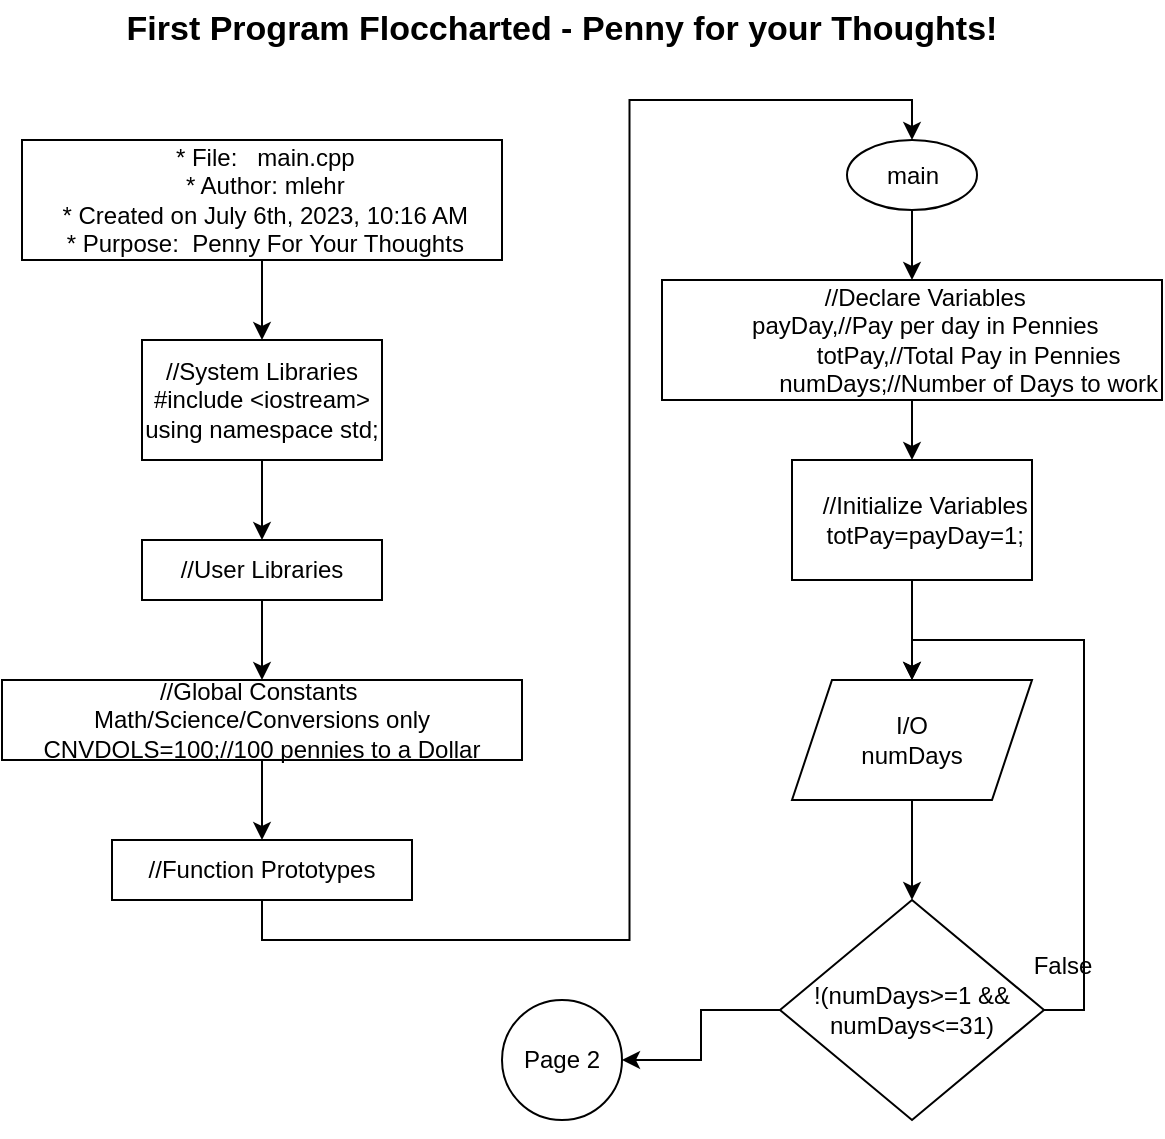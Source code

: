 <mxfile version="21.6.1" type="device" pages="2">
  <diagram name="Page-1" id="fgq7HhjDHoDAMx3-RckN">
    <mxGraphModel dx="640" dy="454" grid="1" gridSize="10" guides="1" tooltips="1" connect="1" arrows="1" fold="1" page="1" pageScale="1" pageWidth="850" pageHeight="1100" math="0" shadow="0">
      <root>
        <mxCell id="0" />
        <mxCell id="1" parent="0" />
        <mxCell id="raskpJbHZ8wxKW6tVWIK-4" style="edgeStyle=orthogonalEdgeStyle;rounded=0;orthogonalLoop=1;jettySize=auto;html=1;exitX=0.5;exitY=1;exitDx=0;exitDy=0;entryX=0.5;entryY=0;entryDx=0;entryDy=0;" parent="1" source="raskpJbHZ8wxKW6tVWIK-1" target="raskpJbHZ8wxKW6tVWIK-2" edge="1">
          <mxGeometry relative="1" as="geometry" />
        </mxCell>
        <mxCell id="raskpJbHZ8wxKW6tVWIK-1" value="&lt;div&gt;&amp;nbsp;* File:&amp;nbsp; &amp;nbsp;main.cpp&lt;/div&gt;&lt;div&gt;&amp;nbsp;* Author: mlehr&lt;/div&gt;&lt;div&gt;&amp;nbsp;* Created on July 6th, 2023, 10:16 AM&lt;/div&gt;&lt;div&gt;&amp;nbsp;* Purpose:&amp;nbsp; Penny For Your Thoughts&lt;/div&gt;" style="rounded=0;whiteSpace=wrap;html=1;" parent="1" vertex="1">
          <mxGeometry x="40" y="80" width="240" height="60" as="geometry" />
        </mxCell>
        <mxCell id="raskpJbHZ8wxKW6tVWIK-6" style="edgeStyle=orthogonalEdgeStyle;rounded=0;orthogonalLoop=1;jettySize=auto;html=1;exitX=0.5;exitY=1;exitDx=0;exitDy=0;entryX=0.5;entryY=0;entryDx=0;entryDy=0;" parent="1" source="raskpJbHZ8wxKW6tVWIK-2" target="raskpJbHZ8wxKW6tVWIK-5" edge="1">
          <mxGeometry relative="1" as="geometry" />
        </mxCell>
        <mxCell id="raskpJbHZ8wxKW6tVWIK-2" value="&lt;div&gt;//System Libraries&lt;/div&gt;&lt;div&gt;#include &amp;lt;iostream&amp;gt;&lt;/div&gt;&lt;div&gt;using namespace std;&lt;/div&gt;" style="rounded=0;whiteSpace=wrap;html=1;" parent="1" vertex="1">
          <mxGeometry x="100" y="180" width="120" height="60" as="geometry" />
        </mxCell>
        <mxCell id="raskpJbHZ8wxKW6tVWIK-8" style="edgeStyle=orthogonalEdgeStyle;rounded=0;orthogonalLoop=1;jettySize=auto;html=1;exitX=0.5;exitY=1;exitDx=0;exitDy=0;entryX=0.5;entryY=0;entryDx=0;entryDy=0;" parent="1" source="raskpJbHZ8wxKW6tVWIK-5" target="raskpJbHZ8wxKW6tVWIK-7" edge="1">
          <mxGeometry relative="1" as="geometry" />
        </mxCell>
        <mxCell id="raskpJbHZ8wxKW6tVWIK-5" value="//User Libraries" style="rounded=0;whiteSpace=wrap;html=1;" parent="1" vertex="1">
          <mxGeometry x="100" y="280" width="120" height="30" as="geometry" />
        </mxCell>
        <mxCell id="raskpJbHZ8wxKW6tVWIK-11" style="edgeStyle=orthogonalEdgeStyle;rounded=0;orthogonalLoop=1;jettySize=auto;html=1;exitX=0.5;exitY=1;exitDx=0;exitDy=0;entryX=0.5;entryY=0;entryDx=0;entryDy=0;" parent="1" source="raskpJbHZ8wxKW6tVWIK-7" target="raskpJbHZ8wxKW6tVWIK-9" edge="1">
          <mxGeometry relative="1" as="geometry" />
        </mxCell>
        <mxCell id="raskpJbHZ8wxKW6tVWIK-7" value="&lt;div&gt;//Global Constants&amp;nbsp;&lt;/div&gt;&lt;div&gt;Math/Science/Conversions only&lt;/div&gt;&lt;div&gt;CNVDOLS=100;//100 pennies to a Dollar&lt;/div&gt;" style="rounded=0;whiteSpace=wrap;html=1;" parent="1" vertex="1">
          <mxGeometry x="30" y="350" width="260" height="40" as="geometry" />
        </mxCell>
        <mxCell id="iiXc8tWTrxgLQF-nSlJ7-3" style="edgeStyle=orthogonalEdgeStyle;rounded=0;orthogonalLoop=1;jettySize=auto;html=1;exitX=0.5;exitY=1;exitDx=0;exitDy=0;entryX=0;entryY=0.5;entryDx=0;entryDy=0;" edge="1" parent="1" source="raskpJbHZ8wxKW6tVWIK-9" target="raskpJbHZ8wxKW6tVWIK-12">
          <mxGeometry relative="1" as="geometry" />
        </mxCell>
        <mxCell id="raskpJbHZ8wxKW6tVWIK-9" value="//Function Prototypes" style="rounded=0;whiteSpace=wrap;html=1;" parent="1" vertex="1">
          <mxGeometry x="85" y="430" width="150" height="30" as="geometry" />
        </mxCell>
        <mxCell id="iiXc8tWTrxgLQF-nSlJ7-2" style="edgeStyle=orthogonalEdgeStyle;rounded=0;orthogonalLoop=1;jettySize=auto;html=1;exitX=1;exitY=0.5;exitDx=0;exitDy=0;entryX=0.5;entryY=0;entryDx=0;entryDy=0;" edge="1" parent="1" source="raskpJbHZ8wxKW6tVWIK-12" target="iiXc8tWTrxgLQF-nSlJ7-1">
          <mxGeometry relative="1" as="geometry" />
        </mxCell>
        <mxCell id="raskpJbHZ8wxKW6tVWIK-12" value="main" style="ellipse;whiteSpace=wrap;html=1;direction=south;" parent="1" vertex="1">
          <mxGeometry x="452.5" y="80" width="65" height="35" as="geometry" />
        </mxCell>
        <mxCell id="raskpJbHZ8wxKW6tVWIK-14" value="&lt;b&gt;&lt;font style=&quot;font-size: 17px;&quot;&gt;First Program Floccharted - Penny for your Thoughts!&lt;/font&gt;&lt;/b&gt;" style="text;html=1;strokeColor=none;fillColor=none;align=center;verticalAlign=middle;whiteSpace=wrap;rounded=0;" parent="1" vertex="1">
          <mxGeometry x="80" y="10" width="460" height="30" as="geometry" />
        </mxCell>
        <mxCell id="iiXc8tWTrxgLQF-nSlJ7-5" style="edgeStyle=orthogonalEdgeStyle;rounded=0;orthogonalLoop=1;jettySize=auto;html=1;exitX=0.5;exitY=1;exitDx=0;exitDy=0;entryX=0.5;entryY=0;entryDx=0;entryDy=0;" edge="1" parent="1" source="iiXc8tWTrxgLQF-nSlJ7-1" target="iiXc8tWTrxgLQF-nSlJ7-4">
          <mxGeometry relative="1" as="geometry" />
        </mxCell>
        <mxCell id="iiXc8tWTrxgLQF-nSlJ7-1" value="&lt;div&gt;&amp;nbsp; &amp;nbsp; //Declare Variables&lt;/div&gt;&lt;div&gt;&amp;nbsp; &amp;nbsp; payDay,//Pay per day in Pennies&lt;/div&gt;&lt;div&gt;&amp;nbsp; &amp;nbsp; &amp;nbsp; &amp;nbsp; &amp;nbsp; &amp;nbsp; &amp;nbsp; &amp;nbsp; &amp;nbsp;totPay,//Total Pay in Pennies&lt;/div&gt;&lt;div&gt;&amp;nbsp; &amp;nbsp; &amp;nbsp; &amp;nbsp; &amp;nbsp; &amp;nbsp; &amp;nbsp; &amp;nbsp; &amp;nbsp;numDays;//Number of Days to work&lt;/div&gt;" style="rounded=0;whiteSpace=wrap;html=1;align=center;" vertex="1" parent="1">
          <mxGeometry x="360" y="150" width="250" height="60" as="geometry" />
        </mxCell>
        <mxCell id="iiXc8tWTrxgLQF-nSlJ7-8" style="edgeStyle=orthogonalEdgeStyle;rounded=0;orthogonalLoop=1;jettySize=auto;html=1;exitX=0.5;exitY=1;exitDx=0;exitDy=0;entryX=0.5;entryY=0;entryDx=0;entryDy=0;" edge="1" parent="1" source="iiXc8tWTrxgLQF-nSlJ7-4" target="iiXc8tWTrxgLQF-nSlJ7-6">
          <mxGeometry relative="1" as="geometry" />
        </mxCell>
        <mxCell id="iiXc8tWTrxgLQF-nSlJ7-4" value="&lt;div&gt;&amp;nbsp; &amp;nbsp; //Initialize Variables&lt;/div&gt;&lt;div&gt;&amp;nbsp; &amp;nbsp; totPay=payDay=1;&lt;/div&gt;" style="rounded=0;whiteSpace=wrap;html=1;" vertex="1" parent="1">
          <mxGeometry x="425" y="240" width="120" height="60" as="geometry" />
        </mxCell>
        <mxCell id="iiXc8tWTrxgLQF-nSlJ7-10" style="edgeStyle=orthogonalEdgeStyle;rounded=0;orthogonalLoop=1;jettySize=auto;html=1;exitX=0.5;exitY=1;exitDx=0;exitDy=0;entryX=0.5;entryY=0;entryDx=0;entryDy=0;" edge="1" parent="1" source="iiXc8tWTrxgLQF-nSlJ7-6" target="iiXc8tWTrxgLQF-nSlJ7-9">
          <mxGeometry relative="1" as="geometry" />
        </mxCell>
        <mxCell id="iiXc8tWTrxgLQF-nSlJ7-6" value="I/O&lt;br&gt;numDays" style="shape=parallelogram;perimeter=parallelogramPerimeter;whiteSpace=wrap;html=1;fixedSize=1;" vertex="1" parent="1">
          <mxGeometry x="425" y="350" width="120" height="60" as="geometry" />
        </mxCell>
        <mxCell id="iiXc8tWTrxgLQF-nSlJ7-12" style="edgeStyle=orthogonalEdgeStyle;rounded=0;orthogonalLoop=1;jettySize=auto;html=1;exitX=1;exitY=0.5;exitDx=0;exitDy=0;entryX=0.5;entryY=0;entryDx=0;entryDy=0;" edge="1" parent="1" source="iiXc8tWTrxgLQF-nSlJ7-9" target="iiXc8tWTrxgLQF-nSlJ7-6">
          <mxGeometry relative="1" as="geometry" />
        </mxCell>
        <mxCell id="1_mrWgJNQFeD1ea0VdYQ-2" style="edgeStyle=orthogonalEdgeStyle;rounded=0;orthogonalLoop=1;jettySize=auto;html=1;exitX=0;exitY=0.5;exitDx=0;exitDy=0;entryX=1;entryY=0.5;entryDx=0;entryDy=0;" edge="1" parent="1" source="iiXc8tWTrxgLQF-nSlJ7-9" target="1_mrWgJNQFeD1ea0VdYQ-1">
          <mxGeometry relative="1" as="geometry" />
        </mxCell>
        <mxCell id="iiXc8tWTrxgLQF-nSlJ7-9" value="!(numDays&amp;gt;=1 &amp;amp;&amp;amp; numDays&amp;lt;=31)" style="rhombus;whiteSpace=wrap;html=1;" vertex="1" parent="1">
          <mxGeometry x="419" y="460" width="132" height="110" as="geometry" />
        </mxCell>
        <mxCell id="iiXc8tWTrxgLQF-nSlJ7-11" value="False" style="text;html=1;align=center;verticalAlign=middle;resizable=0;points=[];autosize=1;strokeColor=none;fillColor=none;" vertex="1" parent="1">
          <mxGeometry x="535" y="478" width="50" height="30" as="geometry" />
        </mxCell>
        <mxCell id="1_mrWgJNQFeD1ea0VdYQ-1" value="Page 2" style="ellipse;whiteSpace=wrap;html=1;aspect=fixed;" vertex="1" parent="1">
          <mxGeometry x="280" y="510" width="60" height="60" as="geometry" />
        </mxCell>
        <mxCell id="1_mrWgJNQFeD1ea0VdYQ-3" style="edgeStyle=orthogonalEdgeStyle;rounded=0;orthogonalLoop=1;jettySize=auto;html=1;exitX=0.5;exitY=1;exitDx=0;exitDy=0;" edge="1" parent="1" source="1_mrWgJNQFeD1ea0VdYQ-1" target="1_mrWgJNQFeD1ea0VdYQ-1">
          <mxGeometry relative="1" as="geometry" />
        </mxCell>
      </root>
    </mxGraphModel>
  </diagram>
  <diagram id="gu75C9IRzxsWrOoVLcol" name="Page-2">
    <mxGraphModel dx="640" dy="454" grid="1" gridSize="10" guides="1" tooltips="1" connect="1" arrows="1" fold="1" page="1" pageScale="1" pageWidth="850" pageHeight="1100" math="0" shadow="0">
      <root>
        <mxCell id="0" />
        <mxCell id="1" parent="0" />
        <mxCell id="ohwEIfDrEkhRl0RR04H0-3" style="edgeStyle=orthogonalEdgeStyle;rounded=0;orthogonalLoop=1;jettySize=auto;html=1;exitX=0.5;exitY=1;exitDx=0;exitDy=0;entryX=0.5;entryY=0;entryDx=0;entryDy=0;" edge="1" parent="1" source="ohwEIfDrEkhRl0RR04H0-1" target="ohwEIfDrEkhRl0RR04H0-2">
          <mxGeometry relative="1" as="geometry" />
        </mxCell>
        <mxCell id="ohwEIfDrEkhRl0RR04H0-1" value="Page 2" style="ellipse;whiteSpace=wrap;html=1;aspect=fixed;" vertex="1" parent="1">
          <mxGeometry x="300" y="40" width="60" height="60" as="geometry" />
        </mxCell>
        <mxCell id="ohwEIfDrEkhRl0RR04H0-5" style="edgeStyle=orthogonalEdgeStyle;rounded=0;orthogonalLoop=1;jettySize=auto;html=1;exitX=0.5;exitY=1;exitDx=0;exitDy=0;entryX=0.5;entryY=0;entryDx=0;entryDy=0;" edge="1" parent="1" source="ohwEIfDrEkhRl0RR04H0-2" target="ohwEIfDrEkhRl0RR04H0-4">
          <mxGeometry relative="1" as="geometry" />
        </mxCell>
        <mxCell id="ohwEIfDrEkhRl0RR04H0-2" value="int nDays=2" style="rounded=0;whiteSpace=wrap;html=1;" vertex="1" parent="1">
          <mxGeometry x="270" y="140" width="120" height="30" as="geometry" />
        </mxCell>
        <mxCell id="ohwEIfDrEkhRl0RR04H0-7" style="edgeStyle=orthogonalEdgeStyle;rounded=0;orthogonalLoop=1;jettySize=auto;html=1;exitX=1;exitY=0.5;exitDx=0;exitDy=0;entryX=0;entryY=0.5;entryDx=0;entryDy=0;" edge="1" parent="1" source="ohwEIfDrEkhRl0RR04H0-4" target="ohwEIfDrEkhRl0RR04H0-6">
          <mxGeometry relative="1" as="geometry" />
        </mxCell>
        <mxCell id="ohwEIfDrEkhRl0RR04H0-13" style="edgeStyle=orthogonalEdgeStyle;rounded=0;orthogonalLoop=1;jettySize=auto;html=1;exitX=0.5;exitY=1;exitDx=0;exitDy=0;entryX=0.578;entryY=-0.061;entryDx=0;entryDy=0;entryPerimeter=0;" edge="1" parent="1" source="ohwEIfDrEkhRl0RR04H0-4" target="ohwEIfDrEkhRl0RR04H0-12">
          <mxGeometry relative="1" as="geometry" />
        </mxCell>
        <mxCell id="ohwEIfDrEkhRl0RR04H0-4" value="nDays&lt;br&gt;&amp;lt;=&lt;br&gt;numDays" style="rhombus;whiteSpace=wrap;html=1;" vertex="1" parent="1">
          <mxGeometry x="280" y="220" width="100" height="90" as="geometry" />
        </mxCell>
        <mxCell id="ohwEIfDrEkhRl0RR04H0-10" style="edgeStyle=orthogonalEdgeStyle;rounded=0;orthogonalLoop=1;jettySize=auto;html=1;exitX=1;exitY=0.5;exitDx=0;exitDy=0;entryX=1;entryY=0.5;entryDx=0;entryDy=0;" edge="1" parent="1" source="ohwEIfDrEkhRl0RR04H0-6" target="ohwEIfDrEkhRl0RR04H0-9">
          <mxGeometry relative="1" as="geometry" />
        </mxCell>
        <mxCell id="ohwEIfDrEkhRl0RR04H0-6" value="payDay*=2&lt;br&gt;totPay+=payDay" style="rounded=0;whiteSpace=wrap;html=1;" vertex="1" parent="1">
          <mxGeometry x="420" y="235" width="120" height="60" as="geometry" />
        </mxCell>
        <mxCell id="ohwEIfDrEkhRl0RR04H0-8" value="True" style="text;html=1;align=center;verticalAlign=middle;resizable=0;points=[];autosize=1;strokeColor=none;fillColor=none;" vertex="1" parent="1">
          <mxGeometry x="370" y="228" width="50" height="30" as="geometry" />
        </mxCell>
        <mxCell id="ohwEIfDrEkhRl0RR04H0-11" style="edgeStyle=orthogonalEdgeStyle;rounded=0;orthogonalLoop=1;jettySize=auto;html=1;exitX=0;exitY=0.5;exitDx=0;exitDy=0;entryX=0.5;entryY=0;entryDx=0;entryDy=0;" edge="1" parent="1" source="ohwEIfDrEkhRl0RR04H0-9" target="ohwEIfDrEkhRl0RR04H0-4">
          <mxGeometry relative="1" as="geometry" />
        </mxCell>
        <mxCell id="ohwEIfDrEkhRl0RR04H0-9" value="nDays++" style="rounded=0;whiteSpace=wrap;html=1;" vertex="1" parent="1">
          <mxGeometry x="450" y="180" width="70" height="30" as="geometry" />
        </mxCell>
        <mxCell id="ohwEIfDrEkhRl0RR04H0-15" style="edgeStyle=orthogonalEdgeStyle;rounded=0;orthogonalLoop=1;jettySize=auto;html=1;exitX=0.5;exitY=1;exitDx=0;exitDy=0;entryX=0.5;entryY=0;entryDx=0;entryDy=0;" edge="1" parent="1" source="ohwEIfDrEkhRl0RR04H0-12" target="ohwEIfDrEkhRl0RR04H0-14">
          <mxGeometry relative="1" as="geometry" />
        </mxCell>
        <mxCell id="ohwEIfDrEkhRl0RR04H0-12" value="I/O&lt;br&gt;totPay" style="shape=parallelogram;perimeter=parallelogramPerimeter;whiteSpace=wrap;html=1;fixedSize=1;" vertex="1" parent="1">
          <mxGeometry x="260" y="360" width="120" height="60" as="geometry" />
        </mxCell>
        <mxCell id="ohwEIfDrEkhRl0RR04H0-14" value="return" style="ellipse;whiteSpace=wrap;html=1;" vertex="1" parent="1">
          <mxGeometry x="275" y="470" width="90" height="50" as="geometry" />
        </mxCell>
      </root>
    </mxGraphModel>
  </diagram>
</mxfile>
